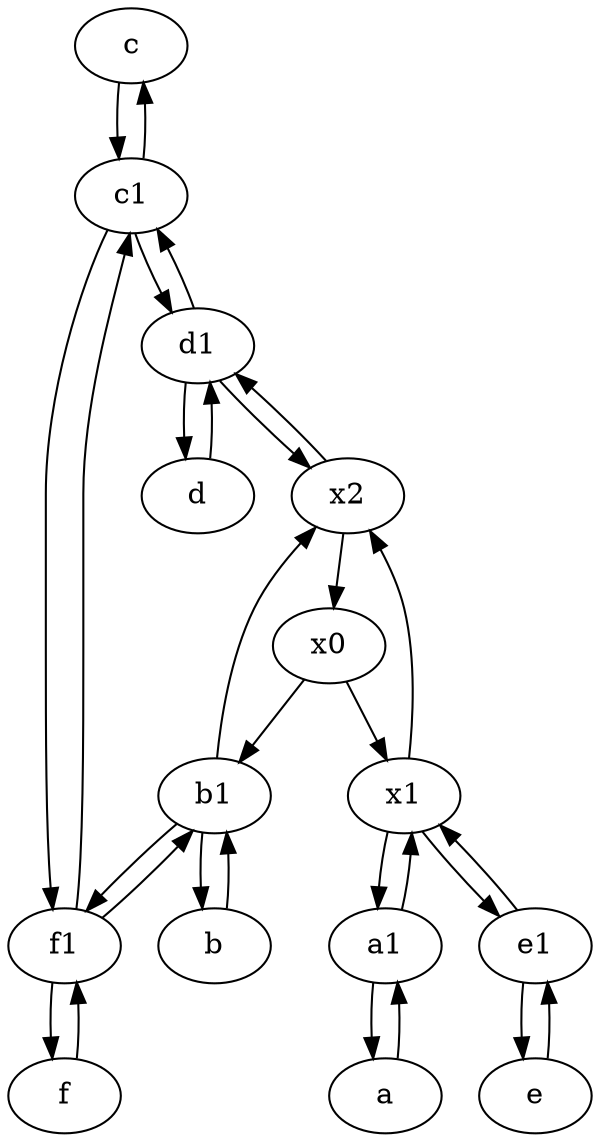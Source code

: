 digraph  {
	c [pos="20,10!"];
	d [pos="20,30!"];
	f1;
	b1 [pos="45,20!"];
	f [pos="15,45!"];
	x2;
	a [pos="40,10!"];
	a1 [pos="40,15!"];
	x0;
	d1 [pos="25,30!"];
	c1 [pos="30,15!"];
	b [pos="50,20!"];
	e [pos="30,50!"];
	x1;
	e1 [pos="25,45!"];
	x1 -> x2;
	f1 -> f;
	x0 -> b1;
	f1 -> c1;
	b1 -> f1;
	b -> b1;
	x1 -> a1;
	x0 -> x1;
	a1 -> a;
	a -> a1;
	x2 -> x0;
	c -> c1;
	d1 -> d;
	d -> d1;
	b1 -> b;
	c1 -> f1;
	x1 -> e1;
	d1 -> c1;
	c1 -> d1;
	b1 -> x2;
	e -> e1;
	x2 -> d1;
	d1 -> x2;
	f -> f1;
	a1 -> x1;
	c1 -> c;
	e1 -> e;
	e1 -> x1;
	f1 -> b1;

	}
